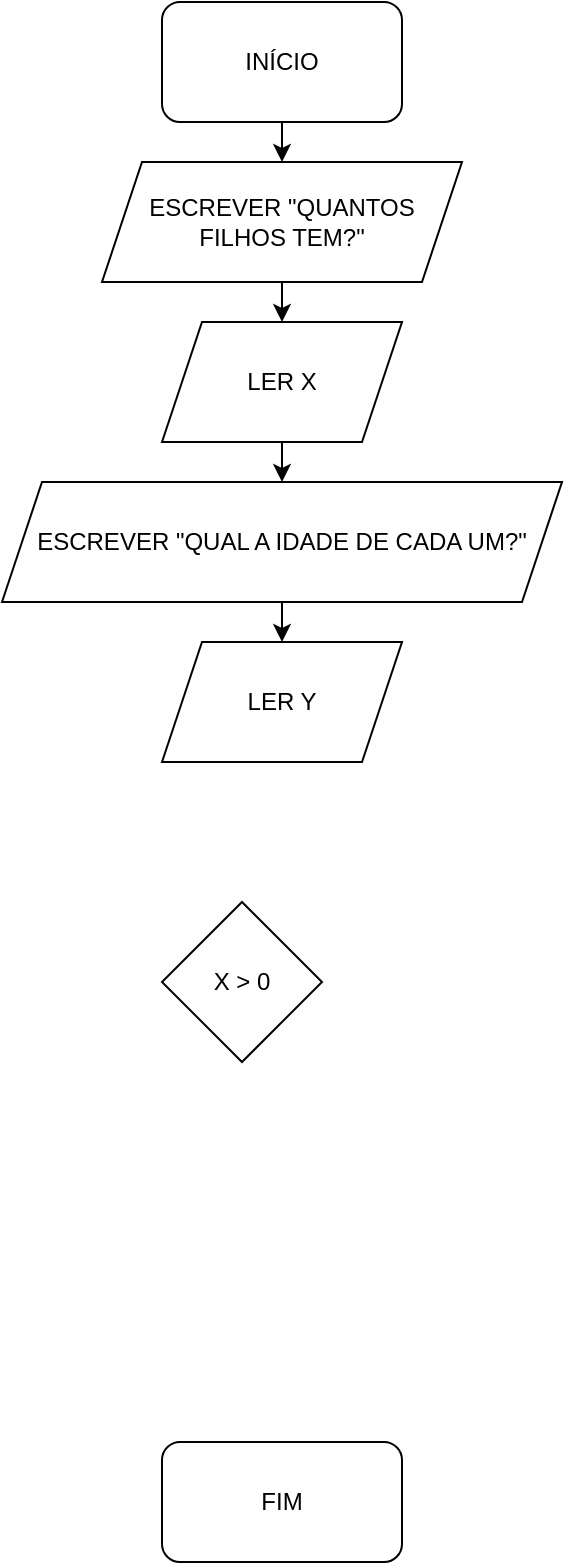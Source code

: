 <mxfile version="22.0.4" type="github">
  <diagram name="Página-1" id="KPlZgDqJucnpiE4sb4UC">
    <mxGraphModel dx="1434" dy="790" grid="1" gridSize="10" guides="1" tooltips="1" connect="1" arrows="1" fold="1" page="1" pageScale="1" pageWidth="1169" pageHeight="1654" math="0" shadow="0">
      <root>
        <mxCell id="0" />
        <mxCell id="1" parent="0" />
        <mxCell id="uG6PxS88TTNcRT3MnIop-1" value="INÍCIO" style="rounded=1;whiteSpace=wrap;html=1;" vertex="1" parent="1">
          <mxGeometry x="525" width="120" height="60" as="geometry" />
        </mxCell>
        <mxCell id="uG6PxS88TTNcRT3MnIop-2" value="FIM" style="rounded=1;whiteSpace=wrap;html=1;" vertex="1" parent="1">
          <mxGeometry x="525" y="720" width="120" height="60" as="geometry" />
        </mxCell>
        <mxCell id="uG6PxS88TTNcRT3MnIop-3" value="ESCREVER &quot;QUANTOS FILHOS TEM?&quot;" style="shape=parallelogram;perimeter=parallelogramPerimeter;whiteSpace=wrap;html=1;fixedSize=1;" vertex="1" parent="1">
          <mxGeometry x="495" y="80" width="180" height="60" as="geometry" />
        </mxCell>
        <mxCell id="uG6PxS88TTNcRT3MnIop-4" value="" style="endArrow=classic;html=1;rounded=0;exitX=0.5;exitY=1;exitDx=0;exitDy=0;entryX=0.5;entryY=0;entryDx=0;entryDy=0;" edge="1" parent="1" source="uG6PxS88TTNcRT3MnIop-1" target="uG6PxS88TTNcRT3MnIop-3">
          <mxGeometry width="50" height="50" relative="1" as="geometry">
            <mxPoint x="180" y="130" as="sourcePoint" />
            <mxPoint x="230" y="80" as="targetPoint" />
          </mxGeometry>
        </mxCell>
        <mxCell id="uG6PxS88TTNcRT3MnIop-5" value="LER X" style="shape=parallelogram;perimeter=parallelogramPerimeter;whiteSpace=wrap;html=1;fixedSize=1;" vertex="1" parent="1">
          <mxGeometry x="525" y="160" width="120" height="60" as="geometry" />
        </mxCell>
        <mxCell id="uG6PxS88TTNcRT3MnIop-6" value="" style="endArrow=classic;html=1;rounded=0;exitX=0.5;exitY=1;exitDx=0;exitDy=0;entryX=0.5;entryY=0;entryDx=0;entryDy=0;" edge="1" parent="1" source="uG6PxS88TTNcRT3MnIop-3" target="uG6PxS88TTNcRT3MnIop-5">
          <mxGeometry width="50" height="50" relative="1" as="geometry">
            <mxPoint x="210" y="230" as="sourcePoint" />
            <mxPoint x="260" y="180" as="targetPoint" />
          </mxGeometry>
        </mxCell>
        <mxCell id="uG6PxS88TTNcRT3MnIop-8" value="" style="endArrow=classic;html=1;rounded=0;exitX=0.5;exitY=1;exitDx=0;exitDy=0;entryX=0.5;entryY=0;entryDx=0;entryDy=0;" edge="1" parent="1" source="uG6PxS88TTNcRT3MnIop-5" target="uG6PxS88TTNcRT3MnIop-15">
          <mxGeometry width="50" height="50" relative="1" as="geometry">
            <mxPoint x="100" y="330" as="sourcePoint" />
            <mxPoint x="585" y="240" as="targetPoint" />
          </mxGeometry>
        </mxCell>
        <mxCell id="uG6PxS88TTNcRT3MnIop-15" value="ESCREVER &quot;QUAL A IDADE DE CADA UM?&quot;" style="shape=parallelogram;perimeter=parallelogramPerimeter;whiteSpace=wrap;html=1;fixedSize=1;" vertex="1" parent="1">
          <mxGeometry x="445" y="240" width="280" height="60" as="geometry" />
        </mxCell>
        <mxCell id="uG6PxS88TTNcRT3MnIop-16" value="X &amp;gt; 0" style="rhombus;whiteSpace=wrap;html=1;" vertex="1" parent="1">
          <mxGeometry x="525" y="450" width="80" height="80" as="geometry" />
        </mxCell>
        <mxCell id="uG6PxS88TTNcRT3MnIop-17" value="LER Y" style="shape=parallelogram;perimeter=parallelogramPerimeter;whiteSpace=wrap;html=1;fixedSize=1;" vertex="1" parent="1">
          <mxGeometry x="525" y="320" width="120" height="60" as="geometry" />
        </mxCell>
        <mxCell id="uG6PxS88TTNcRT3MnIop-18" value="" style="endArrow=classic;html=1;rounded=0;exitX=0.5;exitY=1;exitDx=0;exitDy=0;entryX=0.5;entryY=0;entryDx=0;entryDy=0;" edge="1" parent="1" source="uG6PxS88TTNcRT3MnIop-15" target="uG6PxS88TTNcRT3MnIop-17">
          <mxGeometry width="50" height="50" relative="1" as="geometry">
            <mxPoint x="540" y="410" as="sourcePoint" />
            <mxPoint x="590" y="360" as="targetPoint" />
          </mxGeometry>
        </mxCell>
      </root>
    </mxGraphModel>
  </diagram>
</mxfile>
